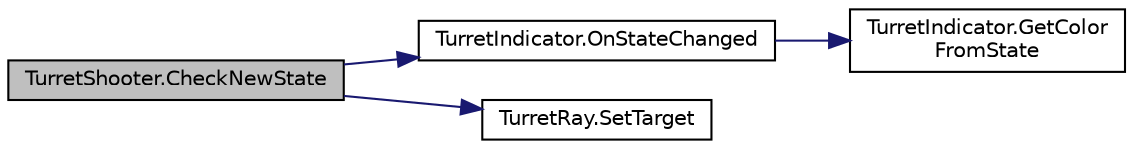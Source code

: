 digraph "TurretShooter.CheckNewState"
{
 // INTERACTIVE_SVG=YES
 // LATEX_PDF_SIZE
  bgcolor="transparent";
  edge [fontname="Helvetica",fontsize="10",labelfontname="Helvetica",labelfontsize="10"];
  node [fontname="Helvetica",fontsize="10",shape=record];
  rankdir="LR";
  Node1 [label="TurretShooter.CheckNewState",height=0.2,width=0.4,color="black", fillcolor="grey75", style="filled", fontcolor="black",tooltip="Changes the indicator state if necessary."];
  Node1 -> Node2 [color="midnightblue",fontsize="10",style="solid",fontname="Helvetica"];
  Node2 [label="TurretIndicator.OnStateChanged",height=0.2,width=0.4,color="black",URL="$class_turret_indicator.html#a18c506cc6d384bb9ca9789b8e27d1684",tooltip="This function gets calls whenever the Turret changes the intern state."];
  Node2 -> Node3 [color="midnightblue",fontsize="10",style="solid",fontname="Helvetica"];
  Node3 [label="TurretIndicator.GetColor\lFromState",height=0.2,width=0.4,color="black",URL="$class_turret_indicator.html#a4ce9f7929435b6d9ba46c4fd34d67f50",tooltip="Returns the color corresponing to the current TurretState of the indicator"];
  Node1 -> Node4 [color="midnightblue",fontsize="10",style="solid",fontname="Helvetica"];
  Node4 [label="TurretRay.SetTarget",height=0.2,width=0.4,color="black",URL="$class_turret_ray.html#a04f048c8df3897ad7d562dffaa08b4a5",tooltip=" "];
}
